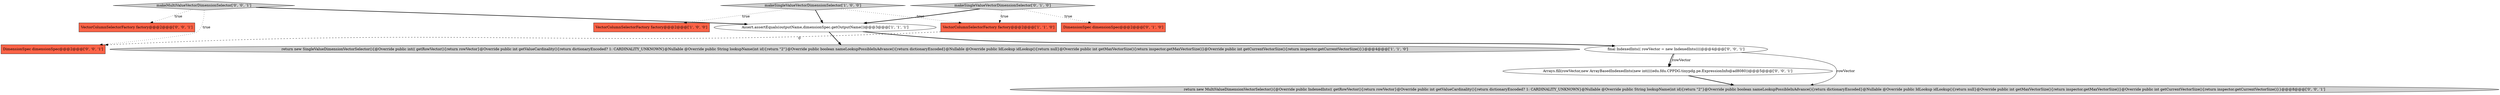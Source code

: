 digraph {
1 [style = filled, label = "makeSingleValueVectorDimensionSelector['1', '0', '0']", fillcolor = lightgray, shape = diamond image = "AAA0AAABBB1BBB"];
12 [style = filled, label = "return new MultiValueDimensionVectorSelector(){@Override public IndexedInts(( getRowVector(){return rowVector}@Override public int getValueCardinality(){return dictionaryEncoded? 1: CARDINALITY_UNKNOWN}@Nullable @Override public String lookupName(int id){return \"2\"}@Override public boolean nameLookupPossibleInAdvance(){return dictionaryEncoded}@Nullable @Override public IdLookup idLookup(){return null}@Override public int getMaxVectorSize(){return inspector.getMaxVectorSize()}@Override public int getCurrentVectorSize(){return inspector.getCurrentVectorSize()}}@@@8@@@['0', '0', '1']", fillcolor = lightgray, shape = ellipse image = "AAA0AAABBB3BBB"];
9 [style = filled, label = "Arrays.fill(rowVector,new ArrayBasedIndexedInts(new int((((edu.fdu.CPPDG.tinypdg.pe.ExpressionInfo@ad8080))@@@5@@@['0', '0', '1']", fillcolor = white, shape = ellipse image = "AAA0AAABBB3BBB"];
5 [style = filled, label = "DimensionSpec dimensionSpec@@@2@@@['0', '1', '0']", fillcolor = tomato, shape = box image = "AAA0AAABBB2BBB"];
2 [style = filled, label = "VectorColumnSelectorFactory factory@@@2@@@['1', '0', '0']", fillcolor = tomato, shape = box image = "AAA0AAABBB1BBB"];
6 [style = filled, label = "makeSingleValueVectorDimensionSelector['0', '1', '0']", fillcolor = lightgray, shape = diamond image = "AAA0AAABBB2BBB"];
10 [style = filled, label = "makeMultiValueVectorDimensionSelector['0', '0', '1']", fillcolor = lightgray, shape = diamond image = "AAA0AAABBB3BBB"];
11 [style = filled, label = "final IndexedInts(( rowVector = new IndexedInts((((@@@4@@@['0', '0', '1']", fillcolor = white, shape = ellipse image = "AAA0AAABBB3BBB"];
0 [style = filled, label = "return new SingleValueDimensionVectorSelector(){@Override public int(( getRowVector(){return rowVector}@Override public int getValueCardinality(){return dictionaryEncoded? 1: CARDINALITY_UNKNOWN}@Nullable @Override public String lookupName(int id){return \"2\"}@Override public boolean nameLookupPossibleInAdvance(){return dictionaryEncoded}@Nullable @Override public IdLookup idLookup(){return null}@Override public int getMaxVectorSize(){return inspector.getMaxVectorSize()}@Override public int getCurrentVectorSize(){return inspector.getCurrentVectorSize()}}@@@4@@@['1', '1', '0']", fillcolor = lightgray, shape = ellipse image = "AAA0AAABBB1BBB"];
4 [style = filled, label = "Assert.assertEquals(outputName,dimensionSpec.getOutputName())@@@3@@@['1', '1', '1']", fillcolor = white, shape = ellipse image = "AAA0AAABBB1BBB"];
7 [style = filled, label = "VectorColumnSelectorFactory factory@@@2@@@['0', '0', '1']", fillcolor = tomato, shape = box image = "AAA0AAABBB3BBB"];
3 [style = filled, label = "VectorColumnSelectorFactory factory@@@2@@@['1', '1', '0']", fillcolor = tomato, shape = box image = "AAA0AAABBB1BBB"];
8 [style = filled, label = "DimensionSpec dimensionSpec@@@2@@@['0', '0', '1']", fillcolor = tomato, shape = box image = "AAA0AAABBB3BBB"];
4->11 [style = bold, label=""];
1->2 [style = dotted, label="true"];
6->5 [style = dotted, label="true"];
6->3 [style = dotted, label="true"];
1->3 [style = dotted, label="true"];
11->12 [style = solid, label="rowVector"];
11->9 [style = bold, label=""];
11->9 [style = solid, label="rowVector"];
3->8 [style = dashed, label="0"];
10->4 [style = bold, label=""];
6->4 [style = bold, label=""];
10->8 [style = dotted, label="true"];
10->7 [style = dotted, label="true"];
4->0 [style = bold, label=""];
9->12 [style = bold, label=""];
1->4 [style = bold, label=""];
}
